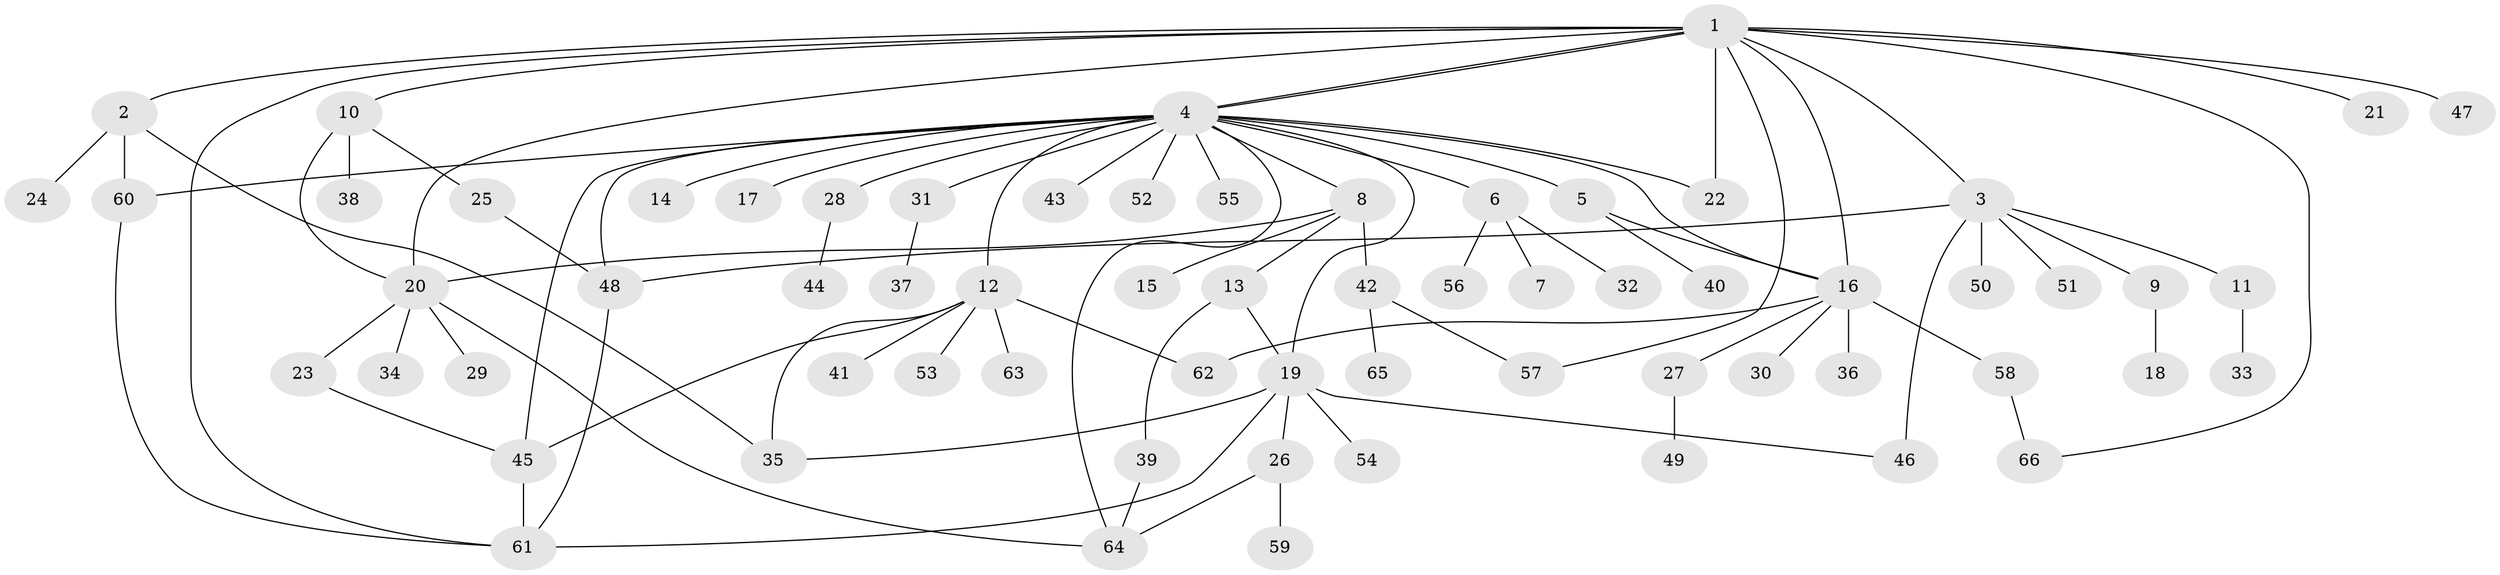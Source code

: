 // coarse degree distribution, {8: 0.05, 3: 0.15, 6: 0.075, 16: 0.025, 1: 0.475, 4: 0.05, 5: 0.05, 7: 0.025, 2: 0.1}
// Generated by graph-tools (version 1.1) at 2025/50/03/04/25 22:50:39]
// undirected, 66 vertices, 90 edges
graph export_dot {
  node [color=gray90,style=filled];
  1;
  2;
  3;
  4;
  5;
  6;
  7;
  8;
  9;
  10;
  11;
  12;
  13;
  14;
  15;
  16;
  17;
  18;
  19;
  20;
  21;
  22;
  23;
  24;
  25;
  26;
  27;
  28;
  29;
  30;
  31;
  32;
  33;
  34;
  35;
  36;
  37;
  38;
  39;
  40;
  41;
  42;
  43;
  44;
  45;
  46;
  47;
  48;
  49;
  50;
  51;
  52;
  53;
  54;
  55;
  56;
  57;
  58;
  59;
  60;
  61;
  62;
  63;
  64;
  65;
  66;
  1 -- 2;
  1 -- 3;
  1 -- 4;
  1 -- 4;
  1 -- 10;
  1 -- 16;
  1 -- 20;
  1 -- 21;
  1 -- 22;
  1 -- 47;
  1 -- 57;
  1 -- 61;
  1 -- 66;
  2 -- 24;
  2 -- 35;
  2 -- 60;
  3 -- 9;
  3 -- 11;
  3 -- 46;
  3 -- 48;
  3 -- 50;
  3 -- 51;
  4 -- 5;
  4 -- 6;
  4 -- 8;
  4 -- 12;
  4 -- 14;
  4 -- 16;
  4 -- 17;
  4 -- 19;
  4 -- 22;
  4 -- 28;
  4 -- 31;
  4 -- 43;
  4 -- 45;
  4 -- 48;
  4 -- 52;
  4 -- 55;
  4 -- 60;
  4 -- 64;
  5 -- 16;
  5 -- 40;
  6 -- 7;
  6 -- 32;
  6 -- 56;
  8 -- 13;
  8 -- 15;
  8 -- 20;
  8 -- 42;
  9 -- 18;
  10 -- 20;
  10 -- 25;
  10 -- 38;
  11 -- 33;
  12 -- 35;
  12 -- 41;
  12 -- 45;
  12 -- 53;
  12 -- 62;
  12 -- 63;
  13 -- 19;
  13 -- 39;
  16 -- 27;
  16 -- 30;
  16 -- 36;
  16 -- 58;
  16 -- 62;
  19 -- 26;
  19 -- 35;
  19 -- 46;
  19 -- 54;
  19 -- 61;
  20 -- 23;
  20 -- 29;
  20 -- 34;
  20 -- 64;
  23 -- 45;
  25 -- 48;
  26 -- 59;
  26 -- 64;
  27 -- 49;
  28 -- 44;
  31 -- 37;
  39 -- 64;
  42 -- 57;
  42 -- 65;
  45 -- 61;
  48 -- 61;
  58 -- 66;
  60 -- 61;
}
